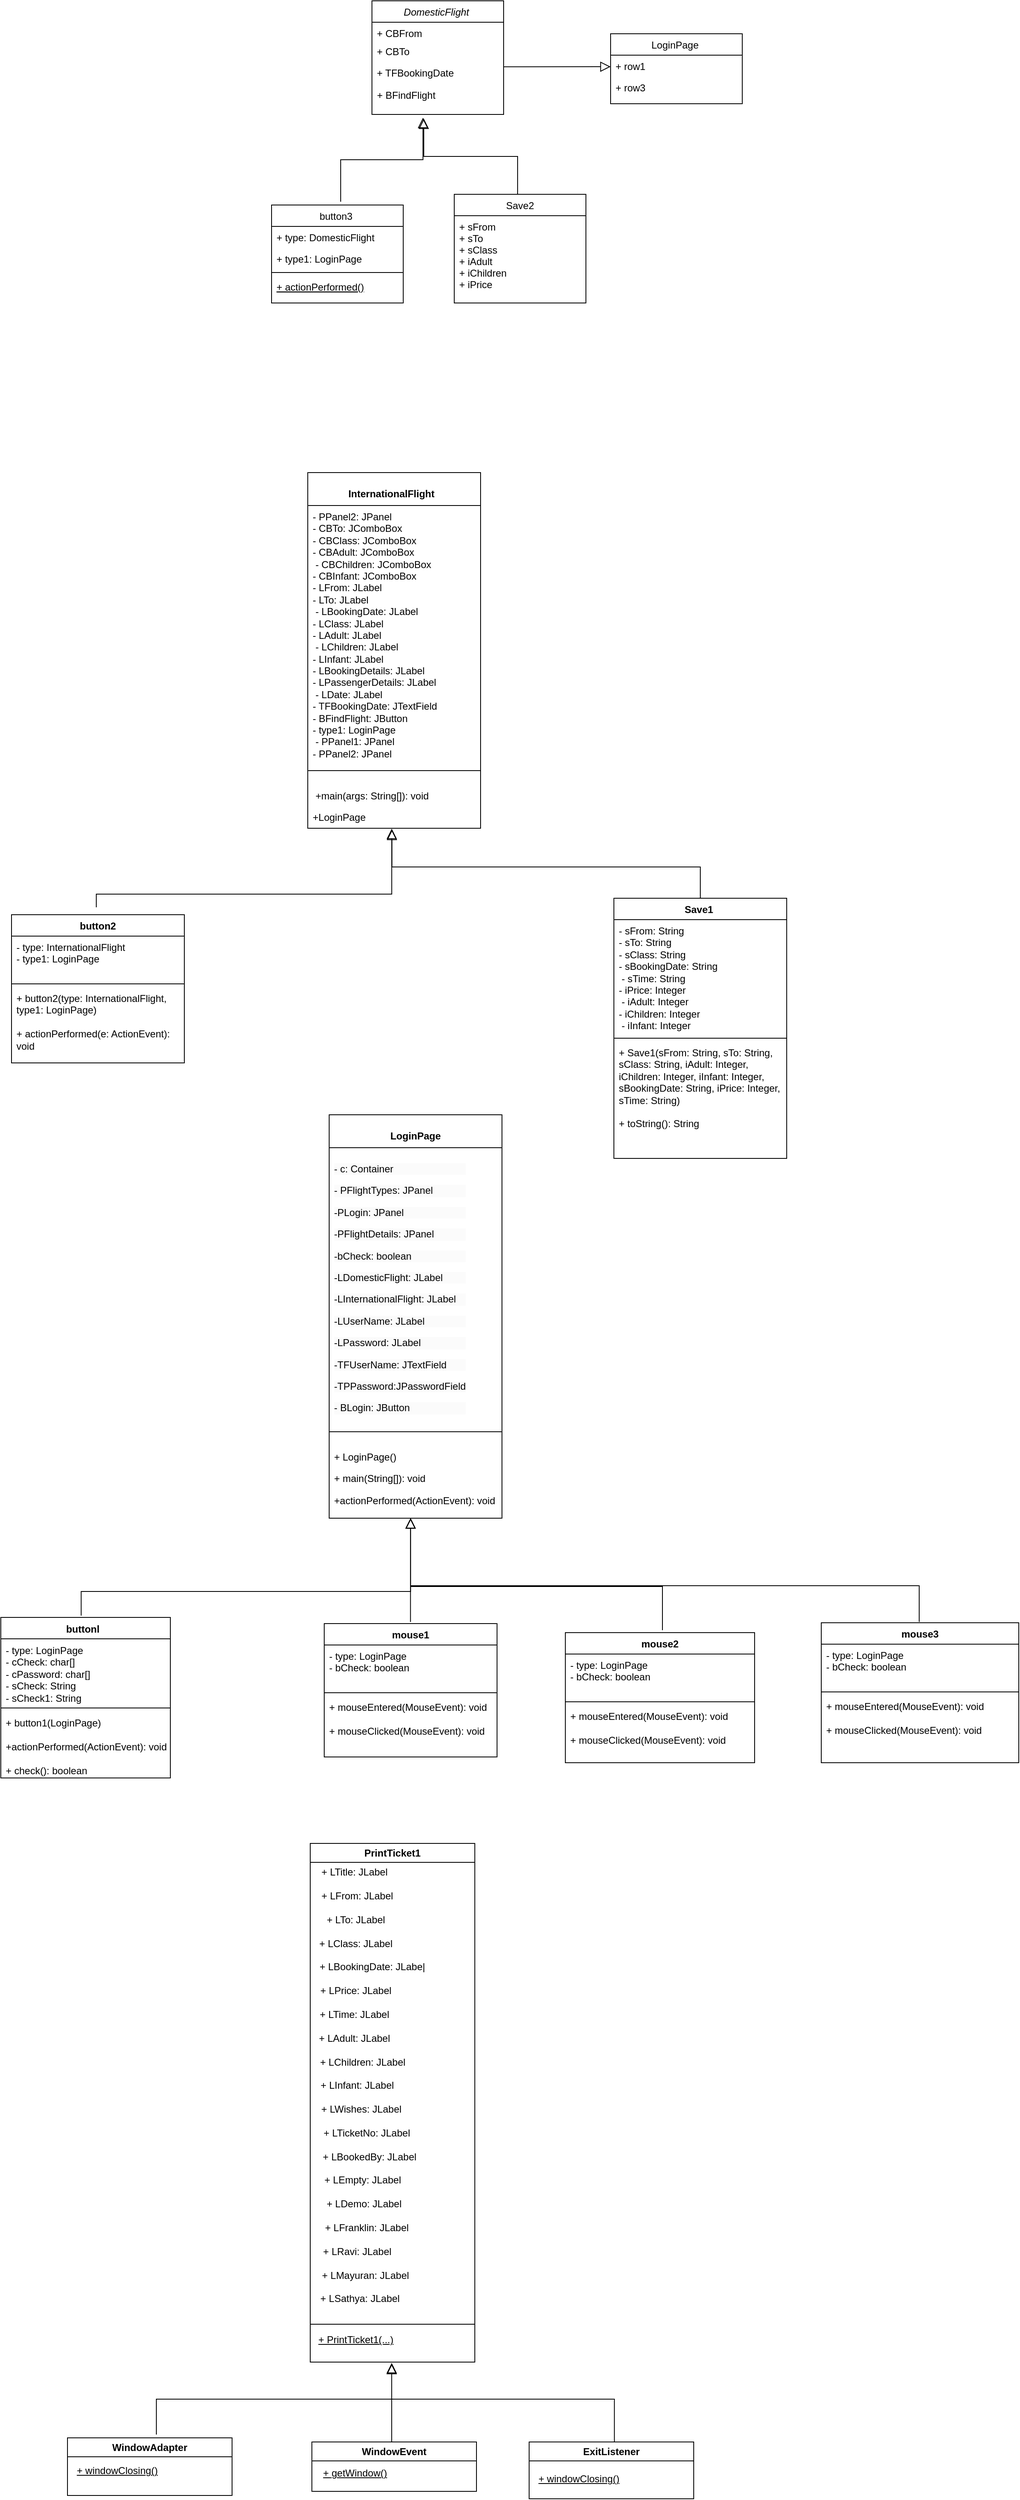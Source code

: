 <mxfile version="24.8.1">
  <diagram id="C5RBs43oDa-KdzZeNtuy" name="Page-1">
    <mxGraphModel dx="1965" dy="1138" grid="0" gridSize="10" guides="1" tooltips="1" connect="1" arrows="1" fold="1" page="1" pageScale="1" pageWidth="827" pageHeight="1169" math="0" shadow="0">
      <root>
        <mxCell id="WIyWlLk6GJQsqaUBKTNV-0" />
        <mxCell id="WIyWlLk6GJQsqaUBKTNV-1" parent="WIyWlLk6GJQsqaUBKTNV-0" />
        <mxCell id="zkfFHV4jXpPFQw0GAbJ--0" value="DomesticFlight " style="swimlane;fontStyle=2;align=center;verticalAlign=top;childLayout=stackLayout;horizontal=1;startSize=26;horizontalStack=0;resizeParent=1;resizeLast=0;collapsible=1;marginBottom=0;rounded=0;shadow=0;strokeWidth=1;" parent="WIyWlLk6GJQsqaUBKTNV-1" vertex="1">
          <mxGeometry x="776" y="175" width="160" height="138" as="geometry">
            <mxRectangle x="230" y="140" width="160" height="26" as="alternateBounds" />
          </mxGeometry>
        </mxCell>
        <mxCell id="zkfFHV4jXpPFQw0GAbJ--1" value="+ CBFrom" style="text;align=left;verticalAlign=top;spacingLeft=4;spacingRight=4;overflow=hidden;rotatable=0;points=[[0,0.5],[1,0.5]];portConstraint=eastwest;" parent="zkfFHV4jXpPFQw0GAbJ--0" vertex="1">
          <mxGeometry y="26" width="160" height="22" as="geometry" />
        </mxCell>
        <mxCell id="zkfFHV4jXpPFQw0GAbJ--2" value="+ CBTo " style="text;align=left;verticalAlign=top;spacingLeft=4;spacingRight=4;overflow=hidden;rotatable=0;points=[[0,0.5],[1,0.5]];portConstraint=eastwest;rounded=0;shadow=0;html=0;" parent="zkfFHV4jXpPFQw0GAbJ--0" vertex="1">
          <mxGeometry y="48" width="160" height="26" as="geometry" />
        </mxCell>
        <mxCell id="zkfFHV4jXpPFQw0GAbJ--3" value="+ TFBookingDate" style="text;align=left;verticalAlign=top;spacingLeft=4;spacingRight=4;overflow=hidden;rotatable=0;points=[[0,0.5],[1,0.5]];portConstraint=eastwest;rounded=0;shadow=0;html=0;" parent="zkfFHV4jXpPFQw0GAbJ--0" vertex="1">
          <mxGeometry y="74" width="160" height="26" as="geometry" />
        </mxCell>
        <mxCell id="bX2eOfO4Qz2bXXC0QLel-0" value="+ BFindFlight&amp;nbsp; &amp;nbsp; &amp;nbsp; &amp;nbsp; &amp;nbsp; &amp;nbsp; &amp;nbsp; &amp;nbsp; &amp;nbsp; &amp;nbsp; &amp;nbsp; &amp;nbsp;" style="text;html=1;align=center;verticalAlign=middle;whiteSpace=wrap;rounded=0;" parent="zkfFHV4jXpPFQw0GAbJ--0" vertex="1">
          <mxGeometry y="100" width="160" height="30" as="geometry" />
        </mxCell>
        <mxCell id="zkfFHV4jXpPFQw0GAbJ--6" value="button3 " style="swimlane;fontStyle=0;align=center;verticalAlign=top;childLayout=stackLayout;horizontal=1;startSize=26;horizontalStack=0;resizeParent=1;resizeLast=0;collapsible=1;marginBottom=0;rounded=0;shadow=0;strokeWidth=1;" parent="WIyWlLk6GJQsqaUBKTNV-1" vertex="1">
          <mxGeometry x="654" y="423" width="160" height="119" as="geometry">
            <mxRectangle x="130" y="380" width="160" height="26" as="alternateBounds" />
          </mxGeometry>
        </mxCell>
        <mxCell id="zkfFHV4jXpPFQw0GAbJ--7" value="+ type: DomesticFlight" style="text;align=left;verticalAlign=top;spacingLeft=4;spacingRight=4;overflow=hidden;rotatable=0;points=[[0,0.5],[1,0.5]];portConstraint=eastwest;" parent="zkfFHV4jXpPFQw0GAbJ--6" vertex="1">
          <mxGeometry y="26" width="160" height="26" as="geometry" />
        </mxCell>
        <mxCell id="zkfFHV4jXpPFQw0GAbJ--8" value="+ type1: LoginPage" style="text;align=left;verticalAlign=top;spacingLeft=4;spacingRight=4;overflow=hidden;rotatable=0;points=[[0,0.5],[1,0.5]];portConstraint=eastwest;rounded=0;shadow=0;html=0;" parent="zkfFHV4jXpPFQw0GAbJ--6" vertex="1">
          <mxGeometry y="52" width="160" height="26" as="geometry" />
        </mxCell>
        <mxCell id="zkfFHV4jXpPFQw0GAbJ--9" value="" style="line;html=1;strokeWidth=1;align=left;verticalAlign=middle;spacingTop=-1;spacingLeft=3;spacingRight=3;rotatable=0;labelPosition=right;points=[];portConstraint=eastwest;" parent="zkfFHV4jXpPFQw0GAbJ--6" vertex="1">
          <mxGeometry y="78" width="160" height="8" as="geometry" />
        </mxCell>
        <mxCell id="zkfFHV4jXpPFQw0GAbJ--10" value="+ actionPerformed()" style="text;align=left;verticalAlign=top;spacingLeft=4;spacingRight=4;overflow=hidden;rotatable=0;points=[[0,0.5],[1,0.5]];portConstraint=eastwest;fontStyle=4" parent="zkfFHV4jXpPFQw0GAbJ--6" vertex="1">
          <mxGeometry y="86" width="160" height="26" as="geometry" />
        </mxCell>
        <mxCell id="zkfFHV4jXpPFQw0GAbJ--13" value="Save2" style="swimlane;fontStyle=0;align=center;verticalAlign=top;childLayout=stackLayout;horizontal=1;startSize=26;horizontalStack=0;resizeParent=1;resizeLast=0;collapsible=1;marginBottom=0;rounded=0;shadow=0;strokeWidth=1;" parent="WIyWlLk6GJQsqaUBKTNV-1" vertex="1">
          <mxGeometry x="876" y="410" width="160" height="132" as="geometry">
            <mxRectangle x="340" y="380" width="170" height="26" as="alternateBounds" />
          </mxGeometry>
        </mxCell>
        <mxCell id="zkfFHV4jXpPFQw0GAbJ--14" value="+ sFrom&#xa;+ sTo&#xa;+ sClass&#xa;+ iAdult&#xa;+ iChildren&#xa;+ iPrice&#xa;" style="text;align=left;verticalAlign=top;spacingLeft=4;spacingRight=4;overflow=hidden;rotatable=0;points=[[0,0.5],[1,0.5]];portConstraint=eastwest;" parent="zkfFHV4jXpPFQw0GAbJ--13" vertex="1">
          <mxGeometry y="26" width="160" height="94" as="geometry" />
        </mxCell>
        <mxCell id="zkfFHV4jXpPFQw0GAbJ--17" value="LoginPage " style="swimlane;fontStyle=0;align=center;verticalAlign=top;childLayout=stackLayout;horizontal=1;startSize=26;horizontalStack=0;resizeParent=1;resizeLast=0;collapsible=1;marginBottom=0;rounded=0;shadow=0;strokeWidth=1;" parent="WIyWlLk6GJQsqaUBKTNV-1" vertex="1">
          <mxGeometry x="1066" y="215" width="160" height="85" as="geometry">
            <mxRectangle x="550" y="140" width="160" height="26" as="alternateBounds" />
          </mxGeometry>
        </mxCell>
        <mxCell id="zkfFHV4jXpPFQw0GAbJ--18" value="+ row1" style="text;align=left;verticalAlign=top;spacingLeft=4;spacingRight=4;overflow=hidden;rotatable=0;points=[[0,0.5],[1,0.5]];portConstraint=eastwest;" parent="zkfFHV4jXpPFQw0GAbJ--17" vertex="1">
          <mxGeometry y="26" width="160" height="26" as="geometry" />
        </mxCell>
        <mxCell id="zkfFHV4jXpPFQw0GAbJ--19" value="+ row3 " style="text;align=left;verticalAlign=top;spacingLeft=4;spacingRight=4;overflow=hidden;rotatable=0;points=[[0,0.5],[1,0.5]];portConstraint=eastwest;rounded=0;shadow=0;html=0;" parent="zkfFHV4jXpPFQw0GAbJ--17" vertex="1">
          <mxGeometry y="52" width="160" height="26" as="geometry" />
        </mxCell>
        <mxCell id="6tYrDux-ThKe55E2Nd6K-0" value=" PrintTicket1 " style="swimlane;whiteSpace=wrap;html=1;" parent="WIyWlLk6GJQsqaUBKTNV-1" vertex="1">
          <mxGeometry x="701" y="2413" width="200" height="630" as="geometry" />
        </mxCell>
        <mxCell id="6tYrDux-ThKe55E2Nd6K-1" value="+ LTitle: JLabel&amp;nbsp;&lt;div&gt;&lt;br&gt;&amp;nbsp; + LFrom: JLabel&amp;nbsp;&lt;/div&gt;&lt;div&gt;&lt;br&gt;&amp;nbsp;+ LTo: JLabel&amp;nbsp;&lt;/div&gt;&lt;div&gt;&lt;br&gt;&amp;nbsp;+ LClass: JLabel&amp;nbsp;&lt;br&gt;&amp;nbsp; &amp;nbsp; &amp;nbsp; &amp;nbsp; &amp;nbsp; &amp;nbsp; &amp;nbsp;&lt;/div&gt;&lt;div&gt;&amp;nbsp; &amp;nbsp; &amp;nbsp; &amp;nbsp; &amp;nbsp; &amp;nbsp; + LBookingDate: JLabe|&lt;br&gt;&lt;br&gt;&lt;/div&gt;&lt;div&gt;+ LPrice: JLabel&lt;br&gt;&lt;br&gt;&lt;/div&gt;&lt;div&gt;+ LTime: JLabel&amp;nbsp;&lt;br&gt;&amp;nbsp;&lt;/div&gt;&lt;div&gt;+ LAdult: JLabel&amp;nbsp;&lt;br&gt;&lt;br&gt;&lt;/div&gt;&lt;div&gt;&lt;span style=&quot;background-color: initial;&quot;&gt;&amp;nbsp; &amp;nbsp; &amp;nbsp; + LChildren: JLabel&amp;nbsp;&lt;/span&gt;&lt;br&gt;&lt;/div&gt;&lt;div&gt;&amp;nbsp;&lt;/div&gt;&lt;div&gt;&amp;nbsp; + LInfant: JLabel&amp;nbsp;&lt;br&gt;&lt;br&gt;&lt;/div&gt;&lt;div&gt;&amp;nbsp; &amp;nbsp; &amp;nbsp;+ LWishes: JLabel&amp;nbsp;&lt;br&gt;&amp;nbsp;&amp;nbsp;&lt;/div&gt;&lt;div&gt;&amp;nbsp; &amp;nbsp; &amp;nbsp; &amp;nbsp; &amp;nbsp;+ LTicketNo: JLabel&amp;nbsp;&lt;br&gt;&amp;nbsp; &amp;nbsp;&lt;/div&gt;&lt;div&gt;&amp;nbsp; &amp;nbsp; &amp;nbsp; &amp;nbsp; &amp;nbsp; &amp;nbsp;+ LBookedBy: JLabel&amp;nbsp;&lt;br&gt;&amp;nbsp;&lt;/div&gt;&lt;div&gt;&amp;nbsp; &amp;nbsp; &amp;nbsp; + LEmpty: JLabel&amp;nbsp;&lt;br&gt;&amp;nbsp;&amp;nbsp;&lt;/div&gt;&lt;div&gt;&amp;nbsp; &amp;nbsp; &amp;nbsp; &amp;nbsp;+ LDemo: JLabel&amp;nbsp;&lt;br&gt;&amp;nbsp;&lt;/div&gt;&lt;div&gt;&amp;nbsp; &amp;nbsp; &amp;nbsp; &amp;nbsp; &amp;nbsp;+ LFranklin: JLabel&amp;nbsp;&lt;br&gt;&amp;nbsp;&lt;/div&gt;&lt;div&gt;&amp;nbsp; + LRavi: JLabel&amp;nbsp;&lt;br&gt;&amp;nbsp; &amp;nbsp; &amp;nbsp; &amp;nbsp; &amp;nbsp;&lt;/div&gt;&lt;div&gt;&amp;nbsp; &amp;nbsp; &amp;nbsp; &amp;nbsp; + LMayuran: JLabel&amp;nbsp;&lt;br&gt;&amp;nbsp;&lt;/div&gt;&lt;div&gt;&amp;nbsp; &amp;nbsp;+ LSathya: JLabel  &lt;/div&gt;" style="text;html=1;align=center;verticalAlign=middle;resizable=0;points=[];autosize=1;strokeColor=none;fillColor=none;" parent="6tYrDux-ThKe55E2Nd6K-0" vertex="1">
          <mxGeometry x="-40" y="19" width="190" height="550" as="geometry" />
        </mxCell>
        <mxCell id="6tYrDux-ThKe55E2Nd6K-2" value="" style="line;html=1;strokeWidth=1;align=left;verticalAlign=middle;spacingTop=-1;spacingLeft=3;spacingRight=3;rotatable=0;labelPosition=right;points=[];portConstraint=eastwest;" parent="6tYrDux-ThKe55E2Nd6K-0" vertex="1">
          <mxGeometry y="580" width="200" height="8" as="geometry" />
        </mxCell>
        <mxCell id="6tYrDux-ThKe55E2Nd6K-3" value="&lt;u&gt;+ PrintTicket1(...)&lt;/u&gt;" style="text;html=1;align=center;verticalAlign=middle;resizable=0;points=[];autosize=1;strokeColor=none;fillColor=none;" parent="6tYrDux-ThKe55E2Nd6K-0" vertex="1">
          <mxGeometry y="588" width="110" height="30" as="geometry" />
        </mxCell>
        <mxCell id="6tYrDux-ThKe55E2Nd6K-5" value=" ExitListener " style="swimlane;whiteSpace=wrap;html=1;" parent="WIyWlLk6GJQsqaUBKTNV-1" vertex="1">
          <mxGeometry x="967" y="3140" width="200" height="69" as="geometry" />
        </mxCell>
        <mxCell id="6tYrDux-ThKe55E2Nd6K-14" value="&lt;u&gt; + windowClosing()&lt;/u&gt;" style="text;html=1;align=center;verticalAlign=middle;resizable=0;points=[];autosize=1;strokeColor=none;fillColor=none;" parent="6tYrDux-ThKe55E2Nd6K-5" vertex="1">
          <mxGeometry y="30" width="120" height="30" as="geometry" />
        </mxCell>
        <mxCell id="6tYrDux-ThKe55E2Nd6K-6" value=" WindowAdapter" style="swimlane;whiteSpace=wrap;html=1;" parent="WIyWlLk6GJQsqaUBKTNV-1" vertex="1">
          <mxGeometry x="406" y="3135" width="200" height="70" as="geometry" />
        </mxCell>
        <mxCell id="6tYrDux-ThKe55E2Nd6K-17" value="&lt;u&gt; + windowClosing()&lt;/u&gt;" style="text;html=1;align=center;verticalAlign=middle;resizable=0;points=[];autosize=1;strokeColor=none;fillColor=none;" parent="6tYrDux-ThKe55E2Nd6K-6" vertex="1">
          <mxGeometry y="25" width="120" height="30" as="geometry" />
        </mxCell>
        <mxCell id="6tYrDux-ThKe55E2Nd6K-9" value=" WindowEvent" style="swimlane;whiteSpace=wrap;html=1;" parent="WIyWlLk6GJQsqaUBKTNV-1" vertex="1">
          <mxGeometry x="703" y="3140" width="200" height="60" as="geometry" />
        </mxCell>
        <mxCell id="6tYrDux-ThKe55E2Nd6K-18" value="&lt;u&gt;+ getWindow() &lt;/u&gt;" style="text;html=1;align=center;verticalAlign=middle;resizable=0;points=[];autosize=1;strokeColor=none;fillColor=none;" parent="6tYrDux-ThKe55E2Nd6K-9" vertex="1">
          <mxGeometry x="2" y="23" width="100" height="30" as="geometry" />
        </mxCell>
        <mxCell id="vG10PeKNa69QSKeGUu7j-0" value="&lt;p dir=&quot;RTL&quot; class=&quot;MsoNormal&quot;&gt;&lt;span dir=&quot;LTR&quot;&gt;LoginPage&lt;/span&gt;&lt;/p&gt;" style="swimlane;fontStyle=1;align=center;verticalAlign=top;childLayout=stackLayout;horizontal=1;startSize=40;horizontalStack=0;resizeParent=1;resizeParentMax=0;resizeLast=0;collapsible=1;marginBottom=0;whiteSpace=wrap;html=1;" parent="WIyWlLk6GJQsqaUBKTNV-1" vertex="1">
          <mxGeometry x="724" y="1528" width="210" height="490" as="geometry" />
        </mxCell>
        <mxCell id="vG10PeKNa69QSKeGUu7j-1" value="&lt;p style=&quot;forced-color-adjust: none; color: rgb(0, 0, 0); font-family: Helvetica; font-size: 12px; font-style: normal; font-variant-ligatures: normal; font-variant-caps: normal; font-weight: 400; letter-spacing: normal; orphans: 2; text-align: left; text-indent: 0px; text-transform: none; widows: 2; word-spacing: 0px; -webkit-text-stroke-width: 0px; white-space: normal; background-color: rgb(251, 251, 251); text-decoration-thickness: initial; text-decoration-style: initial; text-decoration-color: initial;&quot; dir=&quot;RTL&quot; class=&quot;MsoNormal&quot;&gt;&lt;span style=&quot;forced-color-adjust: none;&quot; dir=&quot;LTR&quot;&gt;- c: Container&lt;/span&gt;&lt;/p&gt;&lt;p style=&quot;forced-color-adjust: none; color: rgb(0, 0, 0); font-family: Helvetica; font-size: 12px; font-style: normal; font-variant-ligatures: normal; font-variant-caps: normal; font-weight: 400; letter-spacing: normal; orphans: 2; text-align: left; text-indent: 0px; text-transform: none; widows: 2; word-spacing: 0px; -webkit-text-stroke-width: 0px; white-space: normal; background-color: rgb(251, 251, 251); text-decoration-thickness: initial; text-decoration-style: initial; text-decoration-color: initial;&quot; dir=&quot;RTL&quot; class=&quot;MsoNormal&quot;&gt;&lt;span style=&quot;forced-color-adjust: none;&quot; dir=&quot;LTR&quot;&gt;- PFlightTypes: JPanel&lt;/span&gt;&lt;/p&gt;&lt;p style=&quot;forced-color-adjust: none; color: rgb(0, 0, 0); font-family: Helvetica; font-size: 12px; font-style: normal; font-variant-ligatures: normal; font-variant-caps: normal; font-weight: 400; letter-spacing: normal; orphans: 2; text-align: left; text-indent: 0px; text-transform: none; widows: 2; word-spacing: 0px; -webkit-text-stroke-width: 0px; white-space: normal; background-color: rgb(251, 251, 251); text-decoration-thickness: initial; text-decoration-style: initial; text-decoration-color: initial;&quot; dir=&quot;RTL&quot; class=&quot;MsoNormal&quot;&gt;&lt;span style=&quot;forced-color-adjust: none;&quot; dir=&quot;LTR&quot;&gt;PLogin: JPanel&lt;/span&gt;&lt;span style=&quot;forced-color-adjust: none; font-family: Arial, sans-serif; background-color: initial;&quot;&gt;-&lt;/span&gt;&lt;/p&gt;&lt;p style=&quot;forced-color-adjust: none; color: rgb(0, 0, 0); font-family: Helvetica; font-size: 12px; font-style: normal; font-variant-ligatures: normal; font-variant-caps: normal; font-weight: 400; letter-spacing: normal; orphans: 2; text-align: left; text-indent: 0px; text-transform: none; widows: 2; word-spacing: 0px; -webkit-text-stroke-width: 0px; white-space: normal; background-color: rgb(251, 251, 251); text-decoration-thickness: initial; text-decoration-style: initial; text-decoration-color: initial;&quot; dir=&quot;RTL&quot; class=&quot;MsoNormal&quot;&gt;&lt;span style=&quot;forced-color-adjust: none;&quot; dir=&quot;LTR&quot;&gt;PFlightDetails: JPanel&lt;/span&gt;&lt;span style=&quot;forced-color-adjust: none; font-family: Arial, sans-serif; background-color: initial;&quot;&gt;-&lt;/span&gt;&lt;/p&gt;&lt;p style=&quot;forced-color-adjust: none; color: rgb(0, 0, 0); font-family: Helvetica; font-size: 12px; font-style: normal; font-variant-ligatures: normal; font-variant-caps: normal; font-weight: 400; letter-spacing: normal; orphans: 2; text-align: left; text-indent: 0px; text-transform: none; widows: 2; word-spacing: 0px; -webkit-text-stroke-width: 0px; white-space: normal; background-color: rgb(251, 251, 251); text-decoration-thickness: initial; text-decoration-style: initial; text-decoration-color: initial;&quot; dir=&quot;RTL&quot; class=&quot;MsoNormal&quot;&gt;&lt;span style=&quot;forced-color-adjust: none;&quot; dir=&quot;LTR&quot;&gt;bCheck: boolean&lt;/span&gt;&lt;span style=&quot;forced-color-adjust: none; font-family: Arial, sans-serif; background-color: initial;&quot;&gt;-&lt;/span&gt;&lt;/p&gt;&lt;p style=&quot;forced-color-adjust: none; color: rgb(0, 0, 0); font-family: Helvetica; font-size: 12px; font-style: normal; font-variant-ligatures: normal; font-variant-caps: normal; font-weight: 400; letter-spacing: normal; orphans: 2; text-align: left; text-indent: 0px; text-transform: none; widows: 2; word-spacing: 0px; -webkit-text-stroke-width: 0px; white-space: normal; background-color: rgb(251, 251, 251); text-decoration-thickness: initial; text-decoration-style: initial; text-decoration-color: initial;&quot; dir=&quot;RTL&quot; class=&quot;MsoNormal&quot;&gt;&lt;span style=&quot;forced-color-adjust: none;&quot; dir=&quot;LTR&quot;&gt;LDomesticFlight: JLabel&lt;/span&gt;&lt;span style=&quot;forced-color-adjust: none; font-family: Arial, sans-serif; background-color: initial;&quot;&gt;-&lt;/span&gt;&lt;/p&gt;&lt;p style=&quot;forced-color-adjust: none; color: rgb(0, 0, 0); font-family: Helvetica; font-size: 12px; font-style: normal; font-variant-ligatures: normal; font-variant-caps: normal; font-weight: 400; letter-spacing: normal; orphans: 2; text-align: left; text-indent: 0px; text-transform: none; widows: 2; word-spacing: 0px; -webkit-text-stroke-width: 0px; white-space: normal; background-color: rgb(251, 251, 251); text-decoration-thickness: initial; text-decoration-style: initial; text-decoration-color: initial;&quot; dir=&quot;RTL&quot; class=&quot;MsoNormal&quot;&gt;&lt;span style=&quot;forced-color-adjust: none;&quot; dir=&quot;LTR&quot;&gt;LInternationalFlight: JLabel&lt;/span&gt;&lt;span style=&quot;forced-color-adjust: none; font-family: Arial, sans-serif; background-color: initial;&quot;&gt;-&lt;/span&gt;&lt;/p&gt;&lt;p style=&quot;forced-color-adjust: none; color: rgb(0, 0, 0); font-family: Helvetica; font-size: 12px; font-style: normal; font-variant-ligatures: normal; font-variant-caps: normal; font-weight: 400; letter-spacing: normal; orphans: 2; text-align: left; text-indent: 0px; text-transform: none; widows: 2; word-spacing: 0px; -webkit-text-stroke-width: 0px; white-space: normal; background-color: rgb(251, 251, 251); text-decoration-thickness: initial; text-decoration-style: initial; text-decoration-color: initial;&quot; dir=&quot;RTL&quot; class=&quot;MsoNormal&quot;&gt;&lt;span style=&quot;forced-color-adjust: none;&quot; dir=&quot;LTR&quot;&gt;LUserName: JLabel&lt;/span&gt;&lt;span style=&quot;forced-color-adjust: none; font-family: Arial, sans-serif; background-color: initial;&quot;&gt;-&lt;/span&gt;&lt;/p&gt;&lt;p style=&quot;forced-color-adjust: none; color: rgb(0, 0, 0); font-family: Helvetica; font-size: 12px; font-style: normal; font-variant-ligatures: normal; font-variant-caps: normal; font-weight: 400; letter-spacing: normal; orphans: 2; text-align: left; text-indent: 0px; text-transform: none; widows: 2; word-spacing: 0px; -webkit-text-stroke-width: 0px; white-space: normal; background-color: rgb(251, 251, 251); text-decoration-thickness: initial; text-decoration-style: initial; text-decoration-color: initial;&quot; dir=&quot;RTL&quot; class=&quot;MsoNormal&quot;&gt;&lt;span style=&quot;forced-color-adjust: none;&quot; dir=&quot;LTR&quot;&gt;LPassword: JLabel&lt;/span&gt;&lt;span style=&quot;forced-color-adjust: none; font-family: Arial, sans-serif; background-color: initial;&quot;&gt;-&lt;/span&gt;&lt;/p&gt;&lt;p style=&quot;forced-color-adjust: none; color: rgb(0, 0, 0); font-family: Helvetica; font-size: 12px; font-style: normal; font-variant-ligatures: normal; font-variant-caps: normal; font-weight: 400; letter-spacing: normal; orphans: 2; text-align: left; text-indent: 0px; text-transform: none; widows: 2; word-spacing: 0px; -webkit-text-stroke-width: 0px; white-space: normal; background-color: rgb(251, 251, 251); text-decoration-thickness: initial; text-decoration-style: initial; text-decoration-color: initial;&quot; dir=&quot;RTL&quot; class=&quot;MsoNormal&quot;&gt;&lt;span style=&quot;forced-color-adjust: none;&quot; dir=&quot;LTR&quot;&gt;TFUserName: JTextField&lt;/span&gt;&lt;span style=&quot;forced-color-adjust: none; font-family: Arial, sans-serif; background-color: initial;&quot;&gt;-&lt;/span&gt;&lt;/p&gt;&lt;p style=&quot;forced-color-adjust: none; color: rgb(0, 0, 0); font-family: Helvetica; font-size: 12px; font-style: normal; font-variant-ligatures: normal; font-variant-caps: normal; font-weight: 400; letter-spacing: normal; orphans: 2; text-align: left; text-indent: 0px; text-transform: none; widows: 2; word-spacing: 0px; -webkit-text-stroke-width: 0px; white-space: normal; background-color: rgb(251, 251, 251); text-decoration-thickness: initial; text-decoration-style: initial; text-decoration-color: initial;&quot; dir=&quot;RTL&quot; class=&quot;MsoNormal&quot;&gt;&lt;span style=&quot;forced-color-adjust: none;&quot; dir=&quot;LTR&quot;&gt;TPPassword:JPasswordField&lt;/span&gt;&lt;span style=&quot;forced-color-adjust: none; font-family: Arial, sans-serif; background-color: initial;&quot;&gt;-&lt;/span&gt;&lt;/p&gt;&lt;p style=&quot;forced-color-adjust: none; color: rgb(0, 0, 0); font-family: Helvetica; font-size: 12px; font-style: normal; font-variant-ligatures: normal; font-variant-caps: normal; font-weight: 400; letter-spacing: normal; orphans: 2; text-align: left; text-indent: 0px; text-transform: none; widows: 2; word-spacing: 0px; -webkit-text-stroke-width: 0px; white-space: normal; background-color: rgb(251, 251, 251); text-decoration-thickness: initial; text-decoration-style: initial; text-decoration-color: initial;&quot; dir=&quot;RTL&quot; class=&quot;MsoNormal&quot;&gt;&lt;span style=&quot;forced-color-adjust: none;&quot; dir=&quot;LTR&quot;&gt;- BLogin: JButton&lt;/span&gt;&lt;/p&gt;&lt;div&gt;&lt;br/&gt;&lt;/div&gt;" style="text;strokeColor=none;fillColor=none;align=left;verticalAlign=top;spacingLeft=4;spacingRight=4;overflow=hidden;rotatable=0;points=[[0,0.5],[1,0.5]];portConstraint=eastwest;whiteSpace=wrap;html=1;" parent="vG10PeKNa69QSKeGUu7j-0" vertex="1">
          <mxGeometry y="40" width="210" height="340" as="geometry" />
        </mxCell>
        <mxCell id="vG10PeKNa69QSKeGUu7j-2" value="" style="line;strokeWidth=1;fillColor=none;align=left;verticalAlign=middle;spacingTop=-1;spacingLeft=3;spacingRight=3;rotatable=0;labelPosition=right;points=[];portConstraint=eastwest;strokeColor=inherit;" parent="vG10PeKNa69QSKeGUu7j-0" vertex="1">
          <mxGeometry y="380" width="210" height="10" as="geometry" />
        </mxCell>
        <mxCell id="vG10PeKNa69QSKeGUu7j-3" value="&lt;p dir=&quot;RTL&quot; class=&quot;MsoNormal&quot;&gt;&lt;span dir=&quot;LTR&quot;&gt;+ LoginPage()&lt;/span&gt;&lt;/p&gt;&lt;p dir=&quot;RTL&quot; class=&quot;MsoNormal&quot;&gt;&lt;span style=&quot;background-color: initial;&quot; dir=&quot;LTR&quot;&gt;+ main(String[]): void&lt;/span&gt;&lt;/p&gt;&lt;p dir=&quot;RTL&quot; class=&quot;MsoNormal&quot;&gt;&amp;nbsp;actionPerformed(ActionEvent): void+&lt;/p&gt;" style="text;strokeColor=none;fillColor=none;align=left;verticalAlign=top;spacingLeft=4;spacingRight=4;overflow=hidden;rotatable=0;points=[[0,0.5],[1,0.5]];portConstraint=eastwest;whiteSpace=wrap;html=1;" parent="vG10PeKNa69QSKeGUu7j-0" vertex="1">
          <mxGeometry y="390" width="210" height="100" as="geometry" />
        </mxCell>
        <mxCell id="vG10PeKNa69QSKeGUu7j-12" value="buttonl&amp;nbsp;&amp;nbsp;" style="swimlane;fontStyle=1;align=center;verticalAlign=top;childLayout=stackLayout;horizontal=1;startSize=26;horizontalStack=0;resizeParent=1;resizeParentMax=0;resizeLast=0;collapsible=1;marginBottom=0;whiteSpace=wrap;html=1;" parent="WIyWlLk6GJQsqaUBKTNV-1" vertex="1">
          <mxGeometry x="325" y="2138.5" width="206" height="195" as="geometry" />
        </mxCell>
        <mxCell id="vG10PeKNa69QSKeGUu7j-13" value="&lt;div&gt;- type: LoginPage&lt;/div&gt;&lt;div&gt;- cCheck: char[]&lt;/div&gt;&lt;div&gt;- cPassword: char[]&lt;/div&gt;&lt;div&gt;- sCheck: String&lt;/div&gt;&lt;div&gt;- sCheck1: String&lt;/div&gt;" style="text;strokeColor=none;fillColor=none;align=left;verticalAlign=top;spacingLeft=4;spacingRight=4;overflow=hidden;rotatable=0;points=[[0,0.5],[1,0.5]];portConstraint=eastwest;whiteSpace=wrap;html=1;" parent="vG10PeKNa69QSKeGUu7j-12" vertex="1">
          <mxGeometry y="26" width="206" height="80" as="geometry" />
        </mxCell>
        <mxCell id="vG10PeKNa69QSKeGUu7j-14" value="" style="line;strokeWidth=1;fillColor=none;align=left;verticalAlign=middle;spacingTop=-1;spacingLeft=3;spacingRight=3;rotatable=0;labelPosition=right;points=[];portConstraint=eastwest;strokeColor=inherit;" parent="vG10PeKNa69QSKeGUu7j-12" vertex="1">
          <mxGeometry y="106" width="206" height="8" as="geometry" />
        </mxCell>
        <mxCell id="vG10PeKNa69QSKeGUu7j-15" value="&lt;div&gt;+ button1(LoginPage)&lt;/div&gt;&lt;div&gt;&lt;br&gt;&lt;/div&gt;&lt;div&gt;+actionPerformed(ActionEvent): void&lt;/div&gt;&lt;div&gt;&lt;br&gt;&lt;/div&gt;&lt;div&gt;+ check(): boolean&lt;/div&gt;" style="text;strokeColor=none;fillColor=none;align=left;verticalAlign=top;spacingLeft=4;spacingRight=4;overflow=hidden;rotatable=0;points=[[0,0.5],[1,0.5]];portConstraint=eastwest;whiteSpace=wrap;html=1;" parent="vG10PeKNa69QSKeGUu7j-12" vertex="1">
          <mxGeometry y="114" width="206" height="81" as="geometry" />
        </mxCell>
        <mxCell id="vG10PeKNa69QSKeGUu7j-16" value="mouse1" style="swimlane;fontStyle=1;align=center;verticalAlign=top;childLayout=stackLayout;horizontal=1;startSize=26;horizontalStack=0;resizeParent=1;resizeParentMax=0;resizeLast=0;collapsible=1;marginBottom=0;whiteSpace=wrap;html=1;" parent="WIyWlLk6GJQsqaUBKTNV-1" vertex="1">
          <mxGeometry x="718" y="2146" width="210" height="162" as="geometry" />
        </mxCell>
        <mxCell id="vG10PeKNa69QSKeGUu7j-17" value="&lt;div&gt;- type: LoginPage&lt;/div&gt;&lt;div&gt;- bCheck: boolean&lt;/div&gt;" style="text;strokeColor=none;fillColor=none;align=left;verticalAlign=top;spacingLeft=4;spacingRight=4;overflow=hidden;rotatable=0;points=[[0,0.5],[1,0.5]];portConstraint=eastwest;whiteSpace=wrap;html=1;" parent="vG10PeKNa69QSKeGUu7j-16" vertex="1">
          <mxGeometry y="26" width="210" height="54" as="geometry" />
        </mxCell>
        <mxCell id="vG10PeKNa69QSKeGUu7j-18" value="" style="line;strokeWidth=1;fillColor=none;align=left;verticalAlign=middle;spacingTop=-1;spacingLeft=3;spacingRight=3;rotatable=0;labelPosition=right;points=[];portConstraint=eastwest;strokeColor=inherit;" parent="vG10PeKNa69QSKeGUu7j-16" vertex="1">
          <mxGeometry y="80" width="210" height="8" as="geometry" />
        </mxCell>
        <mxCell id="vG10PeKNa69QSKeGUu7j-19" value="&lt;div&gt;+ mouseEntered(MouseEvent): void&lt;/div&gt;&lt;div&gt;&lt;br&gt;&lt;/div&gt;&lt;div&gt;+ mouseClicked(MouseEvent): void&lt;/div&gt;" style="text;strokeColor=none;fillColor=none;align=left;verticalAlign=top;spacingLeft=4;spacingRight=4;overflow=hidden;rotatable=0;points=[[0,0.5],[1,0.5]];portConstraint=eastwest;whiteSpace=wrap;html=1;" parent="vG10PeKNa69QSKeGUu7j-16" vertex="1">
          <mxGeometry y="88" width="210" height="74" as="geometry" />
        </mxCell>
        <mxCell id="vG10PeKNa69QSKeGUu7j-22" value="mouse2" style="swimlane;fontStyle=1;align=center;verticalAlign=top;childLayout=stackLayout;horizontal=1;startSize=26;horizontalStack=0;resizeParent=1;resizeParentMax=0;resizeLast=0;collapsible=1;marginBottom=0;whiteSpace=wrap;html=1;" parent="WIyWlLk6GJQsqaUBKTNV-1" vertex="1">
          <mxGeometry x="1011" y="2157" width="230" height="158" as="geometry" />
        </mxCell>
        <mxCell id="vG10PeKNa69QSKeGUu7j-23" value="&lt;div&gt;- type: LoginPage&lt;/div&gt;&lt;div&gt;- bCheck: boolean&lt;/div&gt;&lt;div&gt;&lt;br&gt;&lt;/div&gt;" style="text;strokeColor=none;fillColor=none;align=left;verticalAlign=top;spacingLeft=4;spacingRight=4;overflow=hidden;rotatable=0;points=[[0,0.5],[1,0.5]];portConstraint=eastwest;whiteSpace=wrap;html=1;" parent="vG10PeKNa69QSKeGUu7j-22" vertex="1">
          <mxGeometry y="26" width="230" height="54" as="geometry" />
        </mxCell>
        <mxCell id="vG10PeKNa69QSKeGUu7j-24" value="" style="line;strokeWidth=1;fillColor=none;align=left;verticalAlign=middle;spacingTop=-1;spacingLeft=3;spacingRight=3;rotatable=0;labelPosition=right;points=[];portConstraint=eastwest;strokeColor=inherit;" parent="vG10PeKNa69QSKeGUu7j-22" vertex="1">
          <mxGeometry y="80" width="230" height="8" as="geometry" />
        </mxCell>
        <mxCell id="vG10PeKNa69QSKeGUu7j-25" value="&lt;div&gt;+ mouseEntered(MouseEvent): void&lt;/div&gt;&lt;div&gt;&lt;br&gt;&lt;/div&gt;&lt;div&gt;+ mouseClicked(MouseEvent): void&lt;/div&gt;" style="text;strokeColor=none;fillColor=none;align=left;verticalAlign=top;spacingLeft=4;spacingRight=4;overflow=hidden;rotatable=0;points=[[0,0.5],[1,0.5]];portConstraint=eastwest;whiteSpace=wrap;html=1;" parent="vG10PeKNa69QSKeGUu7j-22" vertex="1">
          <mxGeometry y="88" width="230" height="70" as="geometry" />
        </mxCell>
        <mxCell id="vG10PeKNa69QSKeGUu7j-26" value="mouse3" style="swimlane;fontStyle=1;align=center;verticalAlign=top;childLayout=stackLayout;horizontal=1;startSize=26;horizontalStack=0;resizeParent=1;resizeParentMax=0;resizeLast=0;collapsible=1;marginBottom=0;whiteSpace=wrap;html=1;" parent="WIyWlLk6GJQsqaUBKTNV-1" vertex="1">
          <mxGeometry x="1322" y="2145" width="240" height="170" as="geometry" />
        </mxCell>
        <mxCell id="vG10PeKNa69QSKeGUu7j-27" value="&lt;div&gt;- type: LoginPage&lt;/div&gt;&lt;div&gt;- bCheck: boolean&lt;/div&gt;&lt;div&gt;&lt;br&gt;&lt;/div&gt;" style="text;strokeColor=none;fillColor=none;align=left;verticalAlign=top;spacingLeft=4;spacingRight=4;overflow=hidden;rotatable=0;points=[[0,0.5],[1,0.5]];portConstraint=eastwest;whiteSpace=wrap;html=1;" parent="vG10PeKNa69QSKeGUu7j-26" vertex="1">
          <mxGeometry y="26" width="240" height="54" as="geometry" />
        </mxCell>
        <mxCell id="vG10PeKNa69QSKeGUu7j-28" value="" style="line;strokeWidth=1;fillColor=none;align=left;verticalAlign=middle;spacingTop=-1;spacingLeft=3;spacingRight=3;rotatable=0;labelPosition=right;points=[];portConstraint=eastwest;strokeColor=inherit;" parent="vG10PeKNa69QSKeGUu7j-26" vertex="1">
          <mxGeometry y="80" width="240" height="8" as="geometry" />
        </mxCell>
        <mxCell id="vG10PeKNa69QSKeGUu7j-29" value="&lt;div&gt;+ mouseEntered(MouseEvent): void&lt;/div&gt;&lt;div&gt;&lt;br&gt;&lt;/div&gt;&lt;div&gt;+ mouseClicked(MouseEvent): void&lt;/div&gt;" style="text;strokeColor=none;fillColor=none;align=left;verticalAlign=top;spacingLeft=4;spacingRight=4;overflow=hidden;rotatable=0;points=[[0,0.5],[1,0.5]];portConstraint=eastwest;whiteSpace=wrap;html=1;" parent="vG10PeKNa69QSKeGUu7j-26" vertex="1">
          <mxGeometry y="88" width="240" height="82" as="geometry" />
        </mxCell>
        <mxCell id="AbQrHhsXWPX1a7TPLVwt-4" value="&lt;p dir=&quot;RTL&quot; class=&quot;MsoNormal&quot;&gt;&amp;nbsp; InternationalFlight&lt;br&gt;&lt;/p&gt;" style="swimlane;fontStyle=1;align=center;verticalAlign=top;childLayout=stackLayout;horizontal=1;startSize=40;horizontalStack=0;resizeParent=1;resizeParentMax=0;resizeLast=0;collapsible=1;marginBottom=0;whiteSpace=wrap;html=1;" parent="WIyWlLk6GJQsqaUBKTNV-1" vertex="1">
          <mxGeometry x="698" y="748" width="210" height="432" as="geometry" />
        </mxCell>
        <mxCell id="AbQrHhsXWPX1a7TPLVwt-5" value="- PPanel2: JPanel&lt;div&gt;- CBTo: JComboBox&lt;/div&gt;&lt;div&gt;- CBClass: JComboBox&amp;nbsp;&lt;br&gt;&lt;/div&gt;&lt;div&gt;- CBAdult: JComboBox&amp;nbsp;&lt;br&gt;&lt;/div&gt;&lt;div&gt;&amp;nbsp;- CBChildren: JComboBox&lt;br&gt;&lt;/div&gt;&lt;div&gt;- CBInfant: JComboBox&lt;br&gt;&lt;/div&gt;&lt;div&gt;- LFrom: JLabel&lt;/div&gt;&lt;div&gt;- LTo: JLabel&lt;/div&gt;&lt;div&gt;&amp;nbsp;- LBookingDate: JLabel&amp;nbsp;&amp;nbsp;&lt;/div&gt;&lt;div&gt;- LClass: JLabel&amp;nbsp;&lt;/div&gt;&lt;div&gt;- LAdult: JLabel&amp;nbsp;&lt;/div&gt;&lt;div&gt;&amp;nbsp;- LChildren: JLabel&amp;nbsp;&lt;br&gt;&lt;/div&gt;&lt;div&gt;- LInfant: JLabel&amp;nbsp;&lt;br&gt;&lt;/div&gt;&lt;div&gt;- LBookingDetails: JLabel&amp;nbsp;&lt;br&gt;&lt;/div&gt;&lt;div&gt;- LPassengerDetails: JLabel&lt;br&gt;&lt;/div&gt;&lt;div&gt;&amp;nbsp;- LDate: JLabel&lt;br&gt;&lt;/div&gt;&lt;div&gt;- TFBookingDate: JTextField&lt;br&gt;&lt;/div&gt;&lt;div&gt;- BFindFlight: JButton&amp;nbsp;&lt;br&gt;&lt;/div&gt;&lt;div&gt;- type1: LoginPage&lt;br&gt;&lt;/div&gt;&lt;div&gt;&amp;nbsp;- PPanel1: JPanel&lt;br&gt;&lt;/div&gt;&lt;div&gt;- PPanel2: JPanel&amp;nbsp;&lt;br&gt;&lt;/div&gt;&lt;div&gt;&lt;br&gt;&lt;/div&gt;" style="text;strokeColor=none;fillColor=none;align=left;verticalAlign=top;spacingLeft=4;spacingRight=4;overflow=hidden;rotatable=0;points=[[0,0.5],[1,0.5]];portConstraint=eastwest;whiteSpace=wrap;html=1;" parent="AbQrHhsXWPX1a7TPLVwt-4" vertex="1">
          <mxGeometry y="40" width="210" height="317" as="geometry" />
        </mxCell>
        <mxCell id="AbQrHhsXWPX1a7TPLVwt-6" value="" style="line;strokeWidth=1;fillColor=none;align=left;verticalAlign=middle;spacingTop=-1;spacingLeft=3;spacingRight=3;rotatable=0;labelPosition=right;points=[];portConstraint=eastwest;strokeColor=inherit;" parent="AbQrHhsXWPX1a7TPLVwt-4" vertex="1">
          <mxGeometry y="357" width="210" height="10" as="geometry" />
        </mxCell>
        <mxCell id="AbQrHhsXWPX1a7TPLVwt-7" value="&lt;p dir=&quot;RTL&quot; class=&quot;MsoNormal&quot;&gt;main(args: String[]): void+&amp;nbsp;&lt;br&gt;&lt;/p&gt;&lt;p dir=&quot;RTL&quot; class=&quot;MsoNormal&quot;&gt;LoginPage+&lt;/p&gt;" style="text;strokeColor=none;fillColor=none;align=left;verticalAlign=top;spacingLeft=4;spacingRight=4;overflow=hidden;rotatable=0;points=[[0,0.5],[1,0.5]];portConstraint=eastwest;whiteSpace=wrap;html=1;" parent="AbQrHhsXWPX1a7TPLVwt-4" vertex="1">
          <mxGeometry y="367" width="210" height="65" as="geometry" />
        </mxCell>
        <mxCell id="AbQrHhsXWPX1a7TPLVwt-8" value="&amp;nbsp; button2&amp;nbsp;&amp;nbsp;" style="swimlane;fontStyle=1;align=center;verticalAlign=top;childLayout=stackLayout;horizontal=1;startSize=26;horizontalStack=0;resizeParent=1;resizeParentMax=0;resizeLast=0;collapsible=1;marginBottom=0;whiteSpace=wrap;html=1;" parent="WIyWlLk6GJQsqaUBKTNV-1" vertex="1">
          <mxGeometry x="338" y="1285" width="210" height="180" as="geometry" />
        </mxCell>
        <mxCell id="AbQrHhsXWPX1a7TPLVwt-9" value="- type: InternationalFlight&lt;div&gt;- type1: LoginPage&amp;nbsp;&lt;br&gt;&lt;/div&gt;" style="text;strokeColor=none;fillColor=none;align=left;verticalAlign=top;spacingLeft=4;spacingRight=4;overflow=hidden;rotatable=0;points=[[0,0.5],[1,0.5]];portConstraint=eastwest;whiteSpace=wrap;html=1;" parent="AbQrHhsXWPX1a7TPLVwt-8" vertex="1">
          <mxGeometry y="26" width="210" height="54" as="geometry" />
        </mxCell>
        <mxCell id="AbQrHhsXWPX1a7TPLVwt-10" value="" style="line;strokeWidth=1;fillColor=none;align=left;verticalAlign=middle;spacingTop=-1;spacingLeft=3;spacingRight=3;rotatable=0;labelPosition=right;points=[];portConstraint=eastwest;strokeColor=inherit;" parent="AbQrHhsXWPX1a7TPLVwt-8" vertex="1">
          <mxGeometry y="80" width="210" height="8" as="geometry" />
        </mxCell>
        <mxCell id="AbQrHhsXWPX1a7TPLVwt-11" value="+ button2(type: InternationalFlight, type1: LoginPage)&lt;div&gt;&lt;br&gt;&lt;/div&gt;&lt;div&gt;+ actionPerformed(e: ActionEvent): void&lt;br&gt;&lt;/div&gt;" style="text;strokeColor=none;fillColor=none;align=left;verticalAlign=top;spacingLeft=4;spacingRight=4;overflow=hidden;rotatable=0;points=[[0,0.5],[1,0.5]];portConstraint=eastwest;whiteSpace=wrap;html=1;" parent="AbQrHhsXWPX1a7TPLVwt-8" vertex="1">
          <mxGeometry y="88" width="210" height="92" as="geometry" />
        </mxCell>
        <mxCell id="AbQrHhsXWPX1a7TPLVwt-12" value="Save1&amp;nbsp;" style="swimlane;fontStyle=1;align=center;verticalAlign=top;childLayout=stackLayout;horizontal=1;startSize=26;horizontalStack=0;resizeParent=1;resizeParentMax=0;resizeLast=0;collapsible=1;marginBottom=0;whiteSpace=wrap;html=1;" parent="WIyWlLk6GJQsqaUBKTNV-1" vertex="1">
          <mxGeometry x="1070" y="1265" width="210" height="316" as="geometry" />
        </mxCell>
        <mxCell id="AbQrHhsXWPX1a7TPLVwt-13" value="- sFrom: String&lt;div&gt;- sTo: String&amp;nbsp;&lt;br&gt;&lt;/div&gt;&lt;div&gt;- sClass: String&lt;br&gt;&lt;/div&gt;&lt;div&gt;- sBookingDate: String&lt;br&gt;&lt;/div&gt;&lt;div&gt;&amp;nbsp;- sTime: String&lt;br&gt;&lt;/div&gt;&lt;div&gt;- iPrice: Integer&lt;br&gt;&lt;/div&gt;&lt;div&gt;&amp;nbsp;- iAdult: Integer&amp;nbsp;&lt;br&gt;&lt;/div&gt;&lt;div&gt;- iChildren: Integer&lt;br&gt;&lt;/div&gt;&lt;div&gt;&amp;nbsp;- iInfant: Integer&lt;br&gt;&lt;/div&gt;&lt;div&gt;&lt;br&gt;&lt;/div&gt;&lt;div&gt;&lt;br&gt;&lt;/div&gt;" style="text;strokeColor=none;fillColor=none;align=left;verticalAlign=top;spacingLeft=4;spacingRight=4;overflow=hidden;rotatable=0;points=[[0,0.5],[1,0.5]];portConstraint=eastwest;whiteSpace=wrap;html=1;" parent="AbQrHhsXWPX1a7TPLVwt-12" vertex="1">
          <mxGeometry y="26" width="210" height="140" as="geometry" />
        </mxCell>
        <mxCell id="AbQrHhsXWPX1a7TPLVwt-14" value="" style="line;strokeWidth=1;fillColor=none;align=left;verticalAlign=middle;spacingTop=-1;spacingLeft=3;spacingRight=3;rotatable=0;labelPosition=right;points=[];portConstraint=eastwest;strokeColor=inherit;" parent="AbQrHhsXWPX1a7TPLVwt-12" vertex="1">
          <mxGeometry y="166" width="210" height="8" as="geometry" />
        </mxCell>
        <mxCell id="AbQrHhsXWPX1a7TPLVwt-15" value="+ Save1(sFrom: String, sTo: String, sClass: String, iAdult: Integer, iChildren: Integer, iInfant: Integer, sBookingDate: String, iPrice: Integer, sTime: String)&lt;div&gt;&lt;br&gt;&lt;/div&gt;&lt;div&gt;+ toString(): String&lt;br&gt;&lt;div&gt;&lt;br&gt;&lt;/div&gt;&lt;div&gt;&lt;br&gt;&lt;/div&gt;&lt;/div&gt;" style="text;strokeColor=none;fillColor=none;align=left;verticalAlign=top;spacingLeft=4;spacingRight=4;overflow=hidden;rotatable=0;points=[[0,0.5],[1,0.5]];portConstraint=eastwest;whiteSpace=wrap;html=1;" parent="AbQrHhsXWPX1a7TPLVwt-12" vertex="1">
          <mxGeometry y="174" width="210" height="142" as="geometry" />
        </mxCell>
        <mxCell id="b3wnrEEtcO3FUc5111y_-5" value="" style="endArrow=block;endSize=10;endFill=0;shadow=0;strokeWidth=1;rounded=0;curved=0;edgeStyle=elbowEdgeStyle;elbow=vertical;" edge="1" parent="WIyWlLk6GJQsqaUBKTNV-1">
          <mxGeometry width="160" relative="1" as="geometry">
            <mxPoint x="738" y="419" as="sourcePoint" />
            <mxPoint x="838" y="317" as="targetPoint" />
            <Array as="points">
              <mxPoint x="833" y="368" />
            </Array>
          </mxGeometry>
        </mxCell>
        <mxCell id="b3wnrEEtcO3FUc5111y_-7" value="" style="endArrow=block;endSize=10;endFill=0;shadow=0;strokeWidth=1;rounded=0;curved=0;edgeStyle=elbowEdgeStyle;elbow=vertical;" edge="1" parent="WIyWlLk6GJQsqaUBKTNV-1">
          <mxGeometry width="160" relative="1" as="geometry">
            <mxPoint x="953" y="410" as="sourcePoint" />
            <mxPoint x="839" y="318" as="targetPoint" />
          </mxGeometry>
        </mxCell>
        <mxCell id="b3wnrEEtcO3FUc5111y_-8" value="" style="endArrow=block;endSize=10;endFill=0;shadow=0;strokeWidth=1;rounded=0;curved=0;edgeStyle=elbowEdgeStyle;elbow=vertical;exitX=0.5;exitY=0;exitDx=0;exitDy=0;entryX=0.487;entryY=1.027;entryDx=0;entryDy=0;entryPerimeter=0;" edge="1" parent="WIyWlLk6GJQsqaUBKTNV-1" source="AbQrHhsXWPX1a7TPLVwt-12" target="AbQrHhsXWPX1a7TPLVwt-7">
          <mxGeometry width="160" relative="1" as="geometry">
            <mxPoint x="1110" y="1263" as="sourcePoint" />
            <mxPoint x="814" y="1180" as="targetPoint" />
            <Array as="points">
              <mxPoint x="1034" y="1227" />
            </Array>
          </mxGeometry>
        </mxCell>
        <mxCell id="b3wnrEEtcO3FUc5111y_-9" value="" style="endArrow=block;endSize=10;endFill=0;shadow=0;strokeWidth=1;rounded=0;curved=0;edgeStyle=elbowEdgeStyle;elbow=vertical;entryX=0.486;entryY=1.008;entryDx=0;entryDy=0;entryPerimeter=0;" edge="1" parent="WIyWlLk6GJQsqaUBKTNV-1" target="AbQrHhsXWPX1a7TPLVwt-7">
          <mxGeometry width="160" relative="1" as="geometry">
            <mxPoint x="441" y="1276" as="sourcePoint" />
            <mxPoint x="801" y="1184" as="targetPoint" />
            <Array as="points">
              <mxPoint x="379" y="1260" />
            </Array>
          </mxGeometry>
        </mxCell>
        <mxCell id="b3wnrEEtcO3FUc5111y_-10" value="" style="endArrow=block;endSize=10;endFill=0;shadow=0;strokeWidth=1;rounded=0;curved=0;edgeStyle=elbowEdgeStyle;elbow=vertical;exitX=0.474;exitY=-0.011;exitDx=0;exitDy=0;exitPerimeter=0;" edge="1" parent="WIyWlLk6GJQsqaUBKTNV-1" source="vG10PeKNa69QSKeGUu7j-12">
          <mxGeometry width="160" relative="1" as="geometry">
            <mxPoint x="424" y="2126" as="sourcePoint" />
            <mxPoint x="823" y="2018" as="targetPoint" />
            <Array as="points">
              <mxPoint x="620" y="2107" />
            </Array>
          </mxGeometry>
        </mxCell>
        <mxCell id="b3wnrEEtcO3FUc5111y_-12" value="" style="endArrow=block;endSize=10;endFill=0;shadow=0;strokeWidth=1;rounded=0;curved=0;edgeStyle=elbowEdgeStyle;elbow=vertical;" edge="1" parent="WIyWlLk6GJQsqaUBKTNV-1">
          <mxGeometry width="160" relative="1" as="geometry">
            <mxPoint x="822.82" y="2144" as="sourcePoint" />
            <mxPoint x="822.82" y="2018" as="targetPoint" />
            <Array as="points">
              <mxPoint x="807.82" y="2116" />
            </Array>
          </mxGeometry>
        </mxCell>
        <mxCell id="b3wnrEEtcO3FUc5111y_-13" value="" style="endArrow=block;endSize=10;endFill=0;shadow=0;strokeWidth=1;rounded=0;curved=0;edgeStyle=elbowEdgeStyle;elbow=vertical;" edge="1" parent="WIyWlLk6GJQsqaUBKTNV-1">
          <mxGeometry width="160" relative="1" as="geometry">
            <mxPoint x="1129" y="2154" as="sourcePoint" />
            <mxPoint x="823" y="2018" as="targetPoint" />
            <Array as="points">
              <mxPoint x="1016" y="2101" />
            </Array>
          </mxGeometry>
        </mxCell>
        <mxCell id="b3wnrEEtcO3FUc5111y_-14" value="" style="endArrow=block;endSize=10;endFill=0;shadow=0;strokeWidth=1;rounded=0;curved=0;edgeStyle=elbowEdgeStyle;elbow=vertical;" edge="1" parent="WIyWlLk6GJQsqaUBKTNV-1">
          <mxGeometry width="160" relative="1" as="geometry">
            <mxPoint x="1441" y="2144" as="sourcePoint" />
            <mxPoint x="823" y="2018" as="targetPoint" />
            <Array as="points">
              <mxPoint x="1160" y="2100" />
            </Array>
          </mxGeometry>
        </mxCell>
        <mxCell id="b3wnrEEtcO3FUc5111y_-15" value="" style="endArrow=block;endSize=10;endFill=0;shadow=0;strokeWidth=1;rounded=0;curved=0;edgeStyle=elbowEdgeStyle;elbow=vertical;exitX=0.518;exitY=0.005;exitDx=0;exitDy=0;exitPerimeter=0;" edge="1" parent="WIyWlLk6GJQsqaUBKTNV-1" source="6tYrDux-ThKe55E2Nd6K-5">
          <mxGeometry width="160" relative="1" as="geometry">
            <mxPoint x="1072" y="3133" as="sourcePoint" />
            <mxPoint x="800" y="3045" as="targetPoint" />
            <Array as="points">
              <mxPoint x="1063" y="3088" />
            </Array>
          </mxGeometry>
        </mxCell>
        <mxCell id="b3wnrEEtcO3FUc5111y_-16" value="" style="endArrow=block;endSize=10;endFill=0;shadow=0;strokeWidth=1;rounded=0;curved=0;edgeStyle=elbowEdgeStyle;elbow=vertical;" edge="1" parent="WIyWlLk6GJQsqaUBKTNV-1">
          <mxGeometry width="160" relative="1" as="geometry">
            <mxPoint x="800" y="3140" as="sourcePoint" />
            <mxPoint x="800" y="3045" as="targetPoint" />
            <Array as="points">
              <mxPoint x="1066" y="3084" />
            </Array>
          </mxGeometry>
        </mxCell>
        <mxCell id="b3wnrEEtcO3FUc5111y_-17" value="" style="endArrow=block;endSize=10;endFill=0;shadow=0;strokeWidth=1;rounded=0;curved=0;edgeStyle=elbowEdgeStyle;elbow=vertical;" edge="1" parent="WIyWlLk6GJQsqaUBKTNV-1">
          <mxGeometry width="160" relative="1" as="geometry">
            <mxPoint x="514" y="3131" as="sourcePoint" />
            <mxPoint x="800" y="3044" as="targetPoint" />
            <Array as="points">
              <mxPoint x="602" y="3088" />
            </Array>
          </mxGeometry>
        </mxCell>
        <mxCell id="b3wnrEEtcO3FUc5111y_-18" value="" style="endArrow=block;endSize=10;endFill=0;shadow=0;strokeWidth=1;rounded=0;curved=0;edgeStyle=elbowEdgeStyle;elbow=vertical;exitX=0.999;exitY=0.237;exitDx=0;exitDy=0;exitPerimeter=0;" edge="1" parent="WIyWlLk6GJQsqaUBKTNV-1" source="zkfFHV4jXpPFQw0GAbJ--3" target="zkfFHV4jXpPFQw0GAbJ--18">
          <mxGeometry width="160" relative="1" as="geometry">
            <mxPoint x="940" y="256" as="sourcePoint" />
            <mxPoint x="1015" y="340.465" as="targetPoint" />
            <Array as="points">
              <mxPoint x="942" y="255" />
            </Array>
          </mxGeometry>
        </mxCell>
      </root>
    </mxGraphModel>
  </diagram>
</mxfile>
